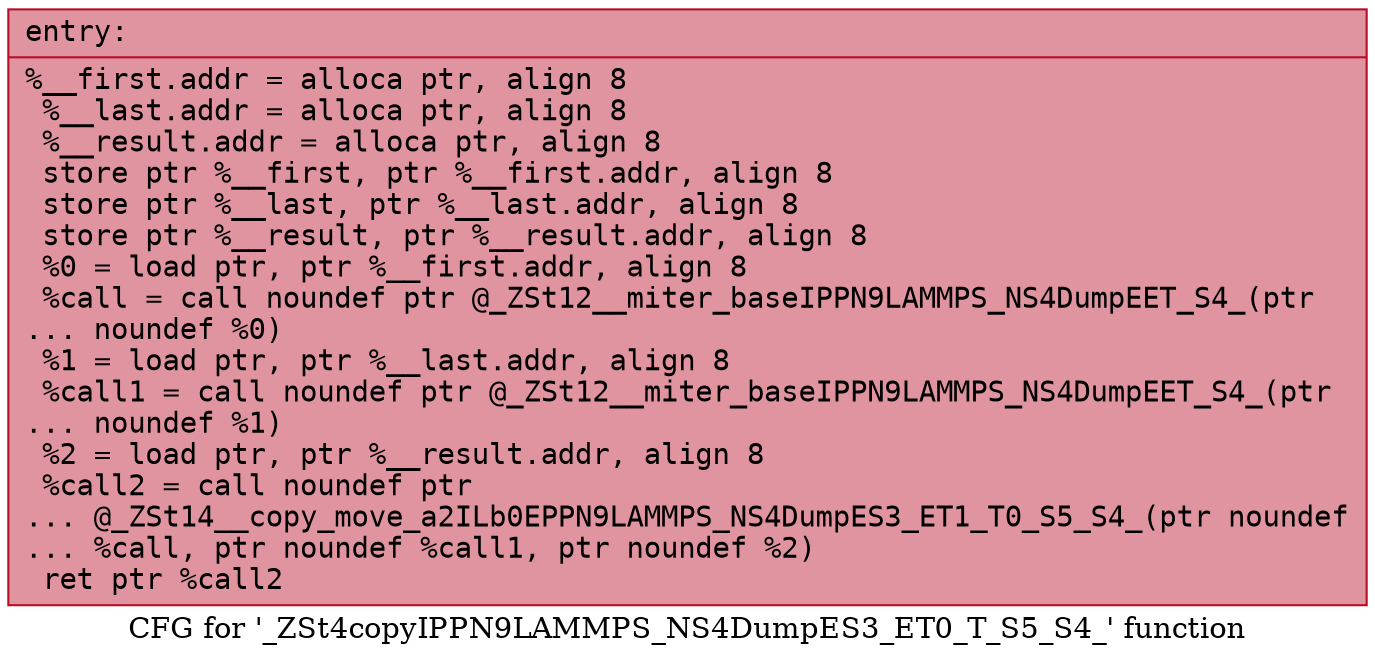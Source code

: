 digraph "CFG for '_ZSt4copyIPPN9LAMMPS_NS4DumpES3_ET0_T_S5_S4_' function" {
	label="CFG for '_ZSt4copyIPPN9LAMMPS_NS4DumpES3_ET0_T_S5_S4_' function";

	Node0x559d9a394690 [shape=record,color="#b70d28ff", style=filled, fillcolor="#b70d2870" fontname="Courier",label="{entry:\l|  %__first.addr = alloca ptr, align 8\l  %__last.addr = alloca ptr, align 8\l  %__result.addr = alloca ptr, align 8\l  store ptr %__first, ptr %__first.addr, align 8\l  store ptr %__last, ptr %__last.addr, align 8\l  store ptr %__result, ptr %__result.addr, align 8\l  %0 = load ptr, ptr %__first.addr, align 8\l  %call = call noundef ptr @_ZSt12__miter_baseIPPN9LAMMPS_NS4DumpEET_S4_(ptr\l... noundef %0)\l  %1 = load ptr, ptr %__last.addr, align 8\l  %call1 = call noundef ptr @_ZSt12__miter_baseIPPN9LAMMPS_NS4DumpEET_S4_(ptr\l... noundef %1)\l  %2 = load ptr, ptr %__result.addr, align 8\l  %call2 = call noundef ptr\l... @_ZSt14__copy_move_a2ILb0EPPN9LAMMPS_NS4DumpES3_ET1_T0_S5_S4_(ptr noundef\l... %call, ptr noundef %call1, ptr noundef %2)\l  ret ptr %call2\l}"];
}
